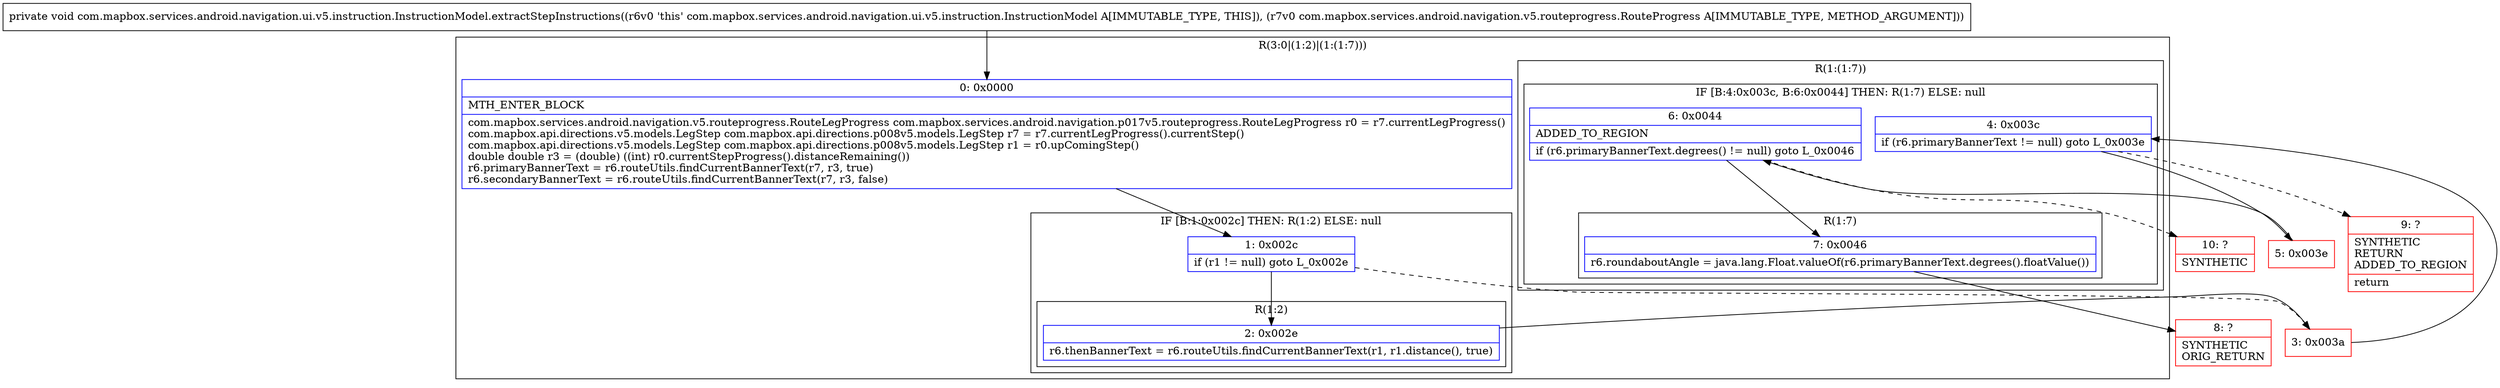 digraph "CFG forcom.mapbox.services.android.navigation.ui.v5.instruction.InstructionModel.extractStepInstructions(Lcom\/mapbox\/services\/android\/navigation\/v5\/routeprogress\/RouteProgress;)V" {
subgraph cluster_Region_386870260 {
label = "R(3:0|(1:2)|(1:(1:7)))";
node [shape=record,color=blue];
Node_0 [shape=record,label="{0\:\ 0x0000|MTH_ENTER_BLOCK\l|com.mapbox.services.android.navigation.v5.routeprogress.RouteLegProgress com.mapbox.services.android.navigation.p017v5.routeprogress.RouteLegProgress r0 = r7.currentLegProgress()\lcom.mapbox.api.directions.v5.models.LegStep com.mapbox.api.directions.p008v5.models.LegStep r7 = r7.currentLegProgress().currentStep()\lcom.mapbox.api.directions.v5.models.LegStep com.mapbox.api.directions.p008v5.models.LegStep r1 = r0.upComingStep()\ldouble double r3 = (double) ((int) r0.currentStepProgress().distanceRemaining())\lr6.primaryBannerText = r6.routeUtils.findCurrentBannerText(r7, r3, true)\lr6.secondaryBannerText = r6.routeUtils.findCurrentBannerText(r7, r3, false)\l}"];
subgraph cluster_IfRegion_105361036 {
label = "IF [B:1:0x002c] THEN: R(1:2) ELSE: null";
node [shape=record,color=blue];
Node_1 [shape=record,label="{1\:\ 0x002c|if (r1 != null) goto L_0x002e\l}"];
subgraph cluster_Region_191161179 {
label = "R(1:2)";
node [shape=record,color=blue];
Node_2 [shape=record,label="{2\:\ 0x002e|r6.thenBannerText = r6.routeUtils.findCurrentBannerText(r1, r1.distance(), true)\l}"];
}
}
subgraph cluster_Region_880963606 {
label = "R(1:(1:7))";
node [shape=record,color=blue];
subgraph cluster_IfRegion_416297958 {
label = "IF [B:4:0x003c, B:6:0x0044] THEN: R(1:7) ELSE: null";
node [shape=record,color=blue];
Node_4 [shape=record,label="{4\:\ 0x003c|if (r6.primaryBannerText != null) goto L_0x003e\l}"];
Node_6 [shape=record,label="{6\:\ 0x0044|ADDED_TO_REGION\l|if (r6.primaryBannerText.degrees() != null) goto L_0x0046\l}"];
subgraph cluster_Region_1534648363 {
label = "R(1:7)";
node [shape=record,color=blue];
Node_7 [shape=record,label="{7\:\ 0x0046|r6.roundaboutAngle = java.lang.Float.valueOf(r6.primaryBannerText.degrees().floatValue())\l}"];
}
}
}
}
Node_3 [shape=record,color=red,label="{3\:\ 0x003a}"];
Node_5 [shape=record,color=red,label="{5\:\ 0x003e}"];
Node_8 [shape=record,color=red,label="{8\:\ ?|SYNTHETIC\lORIG_RETURN\l}"];
Node_9 [shape=record,color=red,label="{9\:\ ?|SYNTHETIC\lRETURN\lADDED_TO_REGION\l|return\l}"];
Node_10 [shape=record,color=red,label="{10\:\ ?|SYNTHETIC\l}"];
MethodNode[shape=record,label="{private void com.mapbox.services.android.navigation.ui.v5.instruction.InstructionModel.extractStepInstructions((r6v0 'this' com.mapbox.services.android.navigation.ui.v5.instruction.InstructionModel A[IMMUTABLE_TYPE, THIS]), (r7v0 com.mapbox.services.android.navigation.v5.routeprogress.RouteProgress A[IMMUTABLE_TYPE, METHOD_ARGUMENT])) }"];
MethodNode -> Node_0;
Node_0 -> Node_1;
Node_1 -> Node_2;
Node_1 -> Node_3[style=dashed];
Node_2 -> Node_3;
Node_4 -> Node_5;
Node_4 -> Node_9[style=dashed];
Node_6 -> Node_7;
Node_6 -> Node_10[style=dashed];
Node_7 -> Node_8;
Node_3 -> Node_4;
Node_5 -> Node_6;
}

